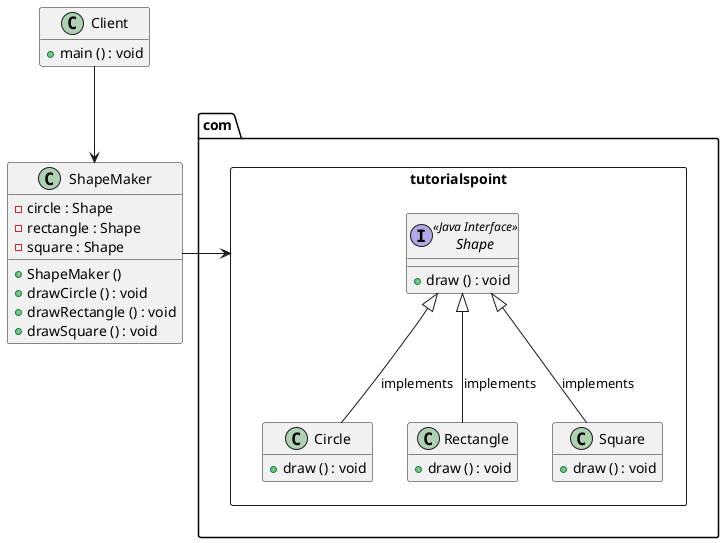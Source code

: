 @startuml
'https://plantuml.com/class-diagram
namespace com.tutorialspoint <<Rectangle>> {
interface Shape <<Java Interface>> {
    + draw () : void
}

class Circle {
    + draw () : void
}
hide Circle members
show Circle methods

class Rectangle {
    + draw () : void
}
hide Rectangle members
show Rectangle methods

class Square {
    + draw () : void
}
hide Square members
show Square methods

Shape <|-- Circle : implements
Shape <|-- Rectangle : implements
Shape <|-- Square : implements

}

class ShapeMaker {
    - circle : Shape
    - rectangle : Shape
    - square : Shape
    + ShapeMaker ()
    + drawCircle () : void
    + drawRectangle () : void
    + drawSquare () : void
}

class Client {
    + main () : void
}
hide Client members
show Client methods

ShapeMaker -right-> com.tutorialspoint
Client --> ShapeMaker
@enduml